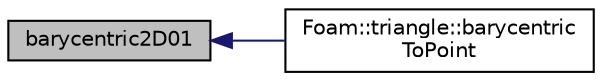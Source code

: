 digraph "barycentric2D01"
{
  bgcolor="transparent";
  edge [fontname="Helvetica",fontsize="10",labelfontname="Helvetica",labelfontsize="10"];
  node [fontname="Helvetica",fontsize="10",shape=record];
  rankdir="LR";
  Node1 [label="barycentric2D01",height=0.2,width=0.4,color="black", fillcolor="grey75", style="filled" fontcolor="black"];
  Node1 -> Node2 [dir="back",color="midnightblue",fontsize="10",style="solid",fontname="Helvetica"];
  Node2 [label="Foam::triangle::barycentric\lToPoint",height=0.2,width=0.4,color="black",URL="$classFoam_1_1triangle.html#a1abbfecad39e9743147627834db9040d",tooltip="Calculate the point from the given barycentric coordinates. "];
}
